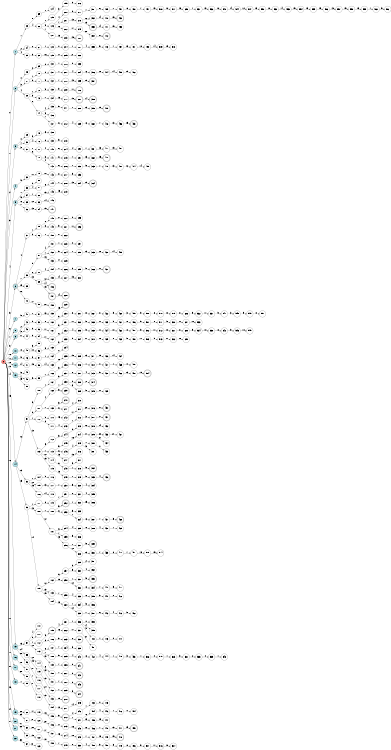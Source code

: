 digraph APTA {
__start0 [label="" shape="none"];

rankdir=LR;
size="8,5";

s0 [style="filled", color="black", fillcolor="#ff817b" shape="circle", label="0"];
s1 [style="filled", color="black", fillcolor="powderblue" shape="circle", label="1"];
s2 [style="filled", color="black", fillcolor="powderblue" shape="circle", label="2"];
s3 [style="filled", color="black", fillcolor="powderblue" shape="circle", label="3"];
s4 [style="filled", color="black", fillcolor="powderblue" shape="circle", label="4"];
s5 [style="filled", color="black", fillcolor="powderblue" shape="circle", label="5"];
s6 [style="rounded,filled", color="black", fillcolor="powderblue" shape="doublecircle", label="6"];
s7 [style="filled", color="black", fillcolor="powderblue" shape="circle", label="7"];
s8 [style="filled", color="black", fillcolor="powderblue" shape="circle", label="8"];
s9 [style="filled", color="black", fillcolor="powderblue" shape="circle", label="9"];
s10 [style="filled", color="black", fillcolor="powderblue" shape="circle", label="10"];
s11 [style="filled", color="black", fillcolor="powderblue" shape="circle", label="11"];
s12 [style="filled", color="black", fillcolor="powderblue" shape="circle", label="12"];
s13 [style="filled", color="black", fillcolor="powderblue" shape="circle", label="13"];
s14 [style="filled", color="black", fillcolor="powderblue" shape="circle", label="14"];
s15 [style="filled", color="black", fillcolor="powderblue" shape="circle", label="15"];
s16 [style="filled", color="black", fillcolor="powderblue" shape="circle", label="16"];
s17 [style="filled", color="black", fillcolor="powderblue" shape="circle", label="17"];
s18 [style="filled", color="black", fillcolor="powderblue" shape="circle", label="18"];
s19 [style="filled", color="black", fillcolor="powderblue" shape="circle", label="19"];
s20 [style="filled", color="black", fillcolor="powderblue" shape="circle", label="20"];
s21 [style="filled", color="black", fillcolor="powderblue" shape="circle", label="21"];
s22 [style="filled", color="black", fillcolor="powderblue" shape="circle", label="22"];
s23 [style="filled", color="black", fillcolor="white" shape="circle", label="23"];
s24 [style="filled", color="black", fillcolor="white" shape="circle", label="24"];
s25 [style="filled", color="black", fillcolor="white" shape="circle", label="25"];
s26 [style="filled", color="black", fillcolor="white" shape="circle", label="26"];
s27 [style="filled", color="black", fillcolor="white" shape="circle", label="27"];
s28 [style="filled", color="black", fillcolor="white" shape="circle", label="28"];
s29 [style="filled", color="black", fillcolor="white" shape="circle", label="29"];
s30 [style="filled", color="black", fillcolor="white" shape="circle", label="30"];
s31 [style="filled", color="black", fillcolor="white" shape="circle", label="31"];
s32 [style="filled", color="black", fillcolor="white" shape="circle", label="32"];
s33 [style="filled", color="black", fillcolor="white" shape="circle", label="33"];
s34 [style="filled", color="black", fillcolor="white" shape="circle", label="34"];
s35 [style="filled", color="black", fillcolor="white" shape="circle", label="35"];
s36 [style="filled", color="black", fillcolor="white" shape="circle", label="36"];
s37 [style="filled", color="black", fillcolor="white" shape="circle", label="37"];
s38 [style="filled", color="black", fillcolor="white" shape="circle", label="38"];
s39 [style="filled", color="black", fillcolor="white" shape="circle", label="39"];
s40 [style="filled", color="black", fillcolor="white" shape="circle", label="40"];
s41 [style="filled", color="black", fillcolor="white" shape="circle", label="41"];
s42 [style="filled", color="black", fillcolor="white" shape="circle", label="42"];
s43 [style="filled", color="black", fillcolor="white" shape="circle", label="43"];
s44 [style="filled", color="black", fillcolor="white" shape="circle", label="44"];
s45 [style="filled", color="black", fillcolor="white" shape="circle", label="45"];
s46 [style="filled", color="black", fillcolor="white" shape="circle", label="46"];
s47 [style="filled", color="black", fillcolor="white" shape="circle", label="47"];
s48 [style="filled", color="black", fillcolor="white" shape="circle", label="48"];
s49 [style="filled", color="black", fillcolor="white" shape="circle", label="49"];
s50 [style="filled", color="black", fillcolor="white" shape="circle", label="50"];
s51 [style="filled", color="black", fillcolor="white" shape="circle", label="51"];
s52 [style="filled", color="black", fillcolor="white" shape="circle", label="52"];
s53 [style="filled", color="black", fillcolor="white" shape="circle", label="53"];
s54 [style="filled", color="black", fillcolor="white" shape="circle", label="54"];
s55 [style="filled", color="black", fillcolor="white" shape="circle", label="55"];
s56 [style="filled", color="black", fillcolor="white" shape="circle", label="56"];
s57 [style="filled", color="black", fillcolor="white" shape="circle", label="57"];
s58 [style="filled", color="black", fillcolor="white" shape="circle", label="58"];
s59 [style="filled", color="black", fillcolor="white" shape="circle", label="59"];
s60 [style="filled", color="black", fillcolor="white" shape="circle", label="60"];
s61 [style="filled", color="black", fillcolor="white" shape="circle", label="61"];
s62 [style="filled", color="black", fillcolor="white" shape="circle", label="62"];
s63 [style="filled", color="black", fillcolor="white" shape="circle", label="63"];
s64 [style="filled", color="black", fillcolor="white" shape="circle", label="64"];
s65 [style="filled", color="black", fillcolor="white" shape="circle", label="65"];
s66 [style="filled", color="black", fillcolor="white" shape="circle", label="66"];
s67 [style="filled", color="black", fillcolor="white" shape="circle", label="67"];
s68 [style="filled", color="black", fillcolor="white" shape="circle", label="68"];
s69 [style="filled", color="black", fillcolor="white" shape="circle", label="69"];
s70 [style="filled", color="black", fillcolor="white" shape="circle", label="70"];
s71 [style="filled", color="black", fillcolor="white" shape="circle", label="71"];
s72 [style="filled", color="black", fillcolor="white" shape="circle", label="72"];
s73 [style="filled", color="black", fillcolor="white" shape="circle", label="73"];
s74 [style="filled", color="black", fillcolor="white" shape="circle", label="74"];
s75 [style="filled", color="black", fillcolor="white" shape="circle", label="75"];
s76 [style="filled", color="black", fillcolor="white" shape="circle", label="76"];
s77 [style="filled", color="black", fillcolor="white" shape="circle", label="77"];
s78 [style="filled", color="black", fillcolor="white" shape="circle", label="78"];
s79 [style="filled", color="black", fillcolor="white" shape="circle", label="79"];
s80 [style="filled", color="black", fillcolor="white" shape="circle", label="80"];
s81 [style="filled", color="black", fillcolor="white" shape="circle", label="81"];
s82 [style="filled", color="black", fillcolor="white" shape="circle", label="82"];
s83 [style="filled", color="black", fillcolor="white" shape="circle", label="83"];
s84 [style="filled", color="black", fillcolor="white" shape="circle", label="84"];
s85 [style="filled", color="black", fillcolor="white" shape="circle", label="85"];
s86 [style="filled", color="black", fillcolor="white" shape="circle", label="86"];
s87 [style="filled", color="black", fillcolor="white" shape="circle", label="87"];
s88 [style="filled", color="black", fillcolor="white" shape="circle", label="88"];
s89 [style="filled", color="black", fillcolor="white" shape="circle", label="89"];
s90 [style="filled", color="black", fillcolor="white" shape="circle", label="90"];
s91 [style="filled", color="black", fillcolor="white" shape="circle", label="91"];
s92 [style="filled", color="black", fillcolor="white" shape="circle", label="92"];
s93 [style="filled", color="black", fillcolor="white" shape="circle", label="93"];
s94 [style="filled", color="black", fillcolor="white" shape="circle", label="94"];
s95 [style="filled", color="black", fillcolor="white" shape="circle", label="95"];
s96 [style="filled", color="black", fillcolor="white" shape="circle", label="96"];
s97 [style="filled", color="black", fillcolor="white" shape="circle", label="97"];
s98 [style="filled", color="black", fillcolor="white" shape="circle", label="98"];
s99 [style="filled", color="black", fillcolor="white" shape="circle", label="99"];
s100 [style="filled", color="black", fillcolor="white" shape="circle", label="100"];
s101 [style="filled", color="black", fillcolor="white" shape="circle", label="101"];
s102 [style="filled", color="black", fillcolor="white" shape="circle", label="102"];
s103 [style="filled", color="black", fillcolor="white" shape="circle", label="103"];
s104 [style="filled", color="black", fillcolor="white" shape="circle", label="104"];
s105 [style="filled", color="black", fillcolor="white" shape="circle", label="105"];
s106 [style="filled", color="black", fillcolor="white" shape="circle", label="106"];
s107 [style="filled", color="black", fillcolor="white" shape="circle", label="107"];
s108 [style="filled", color="black", fillcolor="white" shape="circle", label="108"];
s109 [style="filled", color="black", fillcolor="white" shape="circle", label="109"];
s110 [style="filled", color="black", fillcolor="white" shape="circle", label="110"];
s111 [style="filled", color="black", fillcolor="white" shape="circle", label="111"];
s112 [style="filled", color="black", fillcolor="white" shape="circle", label="112"];
s113 [style="filled", color="black", fillcolor="white" shape="circle", label="113"];
s114 [style="filled", color="black", fillcolor="white" shape="circle", label="114"];
s115 [style="filled", color="black", fillcolor="white" shape="circle", label="115"];
s116 [style="filled", color="black", fillcolor="white" shape="circle", label="116"];
s117 [style="filled", color="black", fillcolor="white" shape="circle", label="117"];
s118 [style="filled", color="black", fillcolor="white" shape="circle", label="118"];
s119 [style="filled", color="black", fillcolor="white" shape="circle", label="119"];
s120 [style="filled", color="black", fillcolor="white" shape="circle", label="120"];
s121 [style="filled", color="black", fillcolor="white" shape="circle", label="121"];
s122 [style="filled", color="black", fillcolor="white" shape="circle", label="122"];
s123 [style="filled", color="black", fillcolor="white" shape="circle", label="123"];
s124 [style="filled", color="black", fillcolor="white" shape="circle", label="124"];
s125 [style="filled", color="black", fillcolor="white" shape="circle", label="125"];
s126 [style="filled", color="black", fillcolor="white" shape="circle", label="126"];
s127 [style="filled", color="black", fillcolor="white" shape="circle", label="127"];
s128 [style="filled", color="black", fillcolor="white" shape="circle", label="128"];
s129 [style="filled", color="black", fillcolor="white" shape="circle", label="129"];
s130 [style="filled", color="black", fillcolor="white" shape="circle", label="130"];
s131 [style="filled", color="black", fillcolor="white" shape="circle", label="131"];
s132 [style="filled", color="black", fillcolor="white" shape="circle", label="132"];
s133 [style="filled", color="black", fillcolor="white" shape="circle", label="133"];
s134 [style="filled", color="black", fillcolor="white" shape="circle", label="134"];
s135 [style="filled", color="black", fillcolor="white" shape="circle", label="135"];
s136 [style="filled", color="black", fillcolor="white" shape="circle", label="136"];
s137 [style="filled", color="black", fillcolor="white" shape="circle", label="137"];
s138 [style="filled", color="black", fillcolor="white" shape="circle", label="138"];
s139 [style="filled", color="black", fillcolor="white" shape="circle", label="139"];
s140 [style="filled", color="black", fillcolor="white" shape="circle", label="140"];
s141 [style="filled", color="black", fillcolor="white" shape="circle", label="141"];
s142 [style="filled", color="black", fillcolor="white" shape="circle", label="142"];
s143 [style="filled", color="black", fillcolor="white" shape="circle", label="143"];
s144 [style="filled", color="black", fillcolor="white" shape="circle", label="144"];
s145 [style="filled", color="black", fillcolor="white" shape="circle", label="145"];
s146 [style="filled", color="black", fillcolor="white" shape="circle", label="146"];
s147 [style="rounded,filled", color="black", fillcolor="white" shape="doublecircle", label="147"];
s148 [style="filled", color="black", fillcolor="white" shape="circle", label="148"];
s149 [style="filled", color="black", fillcolor="white" shape="circle", label="149"];
s150 [style="filled", color="black", fillcolor="white" shape="circle", label="150"];
s151 [style="filled", color="black", fillcolor="white" shape="circle", label="151"];
s152 [style="filled", color="black", fillcolor="white" shape="circle", label="152"];
s153 [style="filled", color="black", fillcolor="white" shape="circle", label="153"];
s154 [style="filled", color="black", fillcolor="white" shape="circle", label="154"];
s155 [style="filled", color="black", fillcolor="white" shape="circle", label="155"];
s156 [style="rounded,filled", color="black", fillcolor="white" shape="doublecircle", label="156"];
s157 [style="rounded,filled", color="black", fillcolor="white" shape="doublecircle", label="157"];
s158 [style="filled", color="black", fillcolor="white" shape="circle", label="158"];
s159 [style="filled", color="black", fillcolor="white" shape="circle", label="159"];
s160 [style="filled", color="black", fillcolor="white" shape="circle", label="160"];
s161 [style="filled", color="black", fillcolor="white" shape="circle", label="161"];
s162 [style="filled", color="black", fillcolor="white" shape="circle", label="162"];
s163 [style="filled", color="black", fillcolor="white" shape="circle", label="163"];
s164 [style="filled", color="black", fillcolor="white" shape="circle", label="164"];
s165 [style="filled", color="black", fillcolor="white" shape="circle", label="165"];
s166 [style="filled", color="black", fillcolor="white" shape="circle", label="166"];
s167 [style="filled", color="black", fillcolor="white" shape="circle", label="167"];
s168 [style="filled", color="black", fillcolor="white" shape="circle", label="168"];
s169 [style="filled", color="black", fillcolor="white" shape="circle", label="169"];
s170 [style="filled", color="black", fillcolor="white" shape="circle", label="170"];
s171 [style="filled", color="black", fillcolor="white" shape="circle", label="171"];
s172 [style="filled", color="black", fillcolor="white" shape="circle", label="172"];
s173 [style="filled", color="black", fillcolor="white" shape="circle", label="173"];
s174 [style="filled", color="black", fillcolor="white" shape="circle", label="174"];
s175 [style="filled", color="black", fillcolor="white" shape="circle", label="175"];
s176 [style="filled", color="black", fillcolor="white" shape="circle", label="176"];
s177 [style="filled", color="black", fillcolor="white" shape="circle", label="177"];
s178 [style="filled", color="black", fillcolor="white" shape="circle", label="178"];
s179 [style="filled", color="black", fillcolor="white" shape="circle", label="179"];
s180 [style="filled", color="black", fillcolor="white" shape="circle", label="180"];
s181 [style="filled", color="black", fillcolor="white" shape="circle", label="181"];
s182 [style="filled", color="black", fillcolor="white" shape="circle", label="182"];
s183 [style="filled", color="black", fillcolor="white" shape="circle", label="183"];
s184 [style="filled", color="black", fillcolor="white" shape="circle", label="184"];
s185 [style="rounded,filled", color="black", fillcolor="white" shape="doublecircle", label="185"];
s186 [style="filled", color="black", fillcolor="white" shape="circle", label="186"];
s187 [style="filled", color="black", fillcolor="white" shape="circle", label="187"];
s188 [style="filled", color="black", fillcolor="white" shape="circle", label="188"];
s189 [style="filled", color="black", fillcolor="white" shape="circle", label="189"];
s190 [style="filled", color="black", fillcolor="white" shape="circle", label="190"];
s191 [style="filled", color="black", fillcolor="white" shape="circle", label="191"];
s192 [style="filled", color="black", fillcolor="white" shape="circle", label="192"];
s193 [style="filled", color="black", fillcolor="white" shape="circle", label="193"];
s194 [style="filled", color="black", fillcolor="white" shape="circle", label="194"];
s195 [style="filled", color="black", fillcolor="white" shape="circle", label="195"];
s196 [style="filled", color="black", fillcolor="white" shape="circle", label="196"];
s197 [style="filled", color="black", fillcolor="white" shape="circle", label="197"];
s198 [style="filled", color="black", fillcolor="white" shape="circle", label="198"];
s199 [style="filled", color="black", fillcolor="white" shape="circle", label="199"];
s200 [style="filled", color="black", fillcolor="white" shape="circle", label="200"];
s201 [style="filled", color="black", fillcolor="white" shape="circle", label="201"];
s202 [style="filled", color="black", fillcolor="white" shape="circle", label="202"];
s203 [style="filled", color="black", fillcolor="white" shape="circle", label="203"];
s204 [style="filled", color="black", fillcolor="white" shape="circle", label="204"];
s205 [style="filled", color="black", fillcolor="white" shape="circle", label="205"];
s206 [style="filled", color="black", fillcolor="white" shape="circle", label="206"];
s207 [style="filled", color="black", fillcolor="white" shape="circle", label="207"];
s208 [style="filled", color="black", fillcolor="white" shape="circle", label="208"];
s209 [style="filled", color="black", fillcolor="white" shape="circle", label="209"];
s210 [style="filled", color="black", fillcolor="white" shape="circle", label="210"];
s211 [style="filled", color="black", fillcolor="white" shape="circle", label="211"];
s212 [style="filled", color="black", fillcolor="white" shape="circle", label="212"];
s213 [style="filled", color="black", fillcolor="white" shape="circle", label="213"];
s214 [style="filled", color="black", fillcolor="white" shape="circle", label="214"];
s215 [style="filled", color="black", fillcolor="white" shape="circle", label="215"];
s216 [style="filled", color="black", fillcolor="white" shape="circle", label="216"];
s217 [style="filled", color="black", fillcolor="white" shape="circle", label="217"];
s218 [style="filled", color="black", fillcolor="white" shape="circle", label="218"];
s219 [style="filled", color="black", fillcolor="white" shape="circle", label="219"];
s220 [style="filled", color="black", fillcolor="white" shape="circle", label="220"];
s221 [style="filled", color="black", fillcolor="white" shape="circle", label="221"];
s222 [style="filled", color="black", fillcolor="white" shape="circle", label="222"];
s223 [style="filled", color="black", fillcolor="white" shape="circle", label="223"];
s224 [style="filled", color="black", fillcolor="white" shape="circle", label="224"];
s225 [style="filled", color="black", fillcolor="white" shape="circle", label="225"];
s226 [style="filled", color="black", fillcolor="white" shape="circle", label="226"];
s227 [style="filled", color="black", fillcolor="white" shape="circle", label="227"];
s228 [style="rounded,filled", color="black", fillcolor="white" shape="doublecircle", label="228"];
s229 [style="rounded,filled", color="black", fillcolor="white" shape="doublecircle", label="229"];
s230 [style="filled", color="black", fillcolor="white" shape="circle", label="230"];
s231 [style="filled", color="black", fillcolor="white" shape="circle", label="231"];
s232 [style="filled", color="black", fillcolor="white" shape="circle", label="232"];
s233 [style="filled", color="black", fillcolor="white" shape="circle", label="233"];
s234 [style="filled", color="black", fillcolor="white" shape="circle", label="234"];
s235 [style="filled", color="black", fillcolor="white" shape="circle", label="235"];
s236 [style="filled", color="black", fillcolor="white" shape="circle", label="236"];
s237 [style="filled", color="black", fillcolor="white" shape="circle", label="237"];
s238 [style="filled", color="black", fillcolor="white" shape="circle", label="238"];
s239 [style="rounded,filled", color="black", fillcolor="white" shape="doublecircle", label="239"];
s240 [style="rounded,filled", color="black", fillcolor="white" shape="doublecircle", label="240"];
s241 [style="filled", color="black", fillcolor="white" shape="circle", label="241"];
s242 [style="filled", color="black", fillcolor="white" shape="circle", label="242"];
s243 [style="filled", color="black", fillcolor="white" shape="circle", label="243"];
s244 [style="filled", color="black", fillcolor="white" shape="circle", label="244"];
s245 [style="filled", color="black", fillcolor="white" shape="circle", label="245"];
s246 [style="filled", color="black", fillcolor="white" shape="circle", label="246"];
s247 [style="filled", color="black", fillcolor="white" shape="circle", label="247"];
s248 [style="filled", color="black", fillcolor="white" shape="circle", label="248"];
s249 [style="filled", color="black", fillcolor="white" shape="circle", label="249"];
s250 [style="filled", color="black", fillcolor="white" shape="circle", label="250"];
s251 [style="filled", color="black", fillcolor="white" shape="circle", label="251"];
s252 [style="rounded,filled", color="black", fillcolor="white" shape="doublecircle", label="252"];
s253 [style="filled", color="black", fillcolor="white" shape="circle", label="253"];
s254 [style="filled", color="black", fillcolor="white" shape="circle", label="254"];
s255 [style="filled", color="black", fillcolor="white" shape="circle", label="255"];
s256 [style="filled", color="black", fillcolor="white" shape="circle", label="256"];
s257 [style="filled", color="black", fillcolor="white" shape="circle", label="257"];
s258 [style="filled", color="black", fillcolor="white" shape="circle", label="258"];
s259 [style="filled", color="black", fillcolor="white" shape="circle", label="259"];
s260 [style="filled", color="black", fillcolor="white" shape="circle", label="260"];
s261 [style="filled", color="black", fillcolor="white" shape="circle", label="261"];
s262 [style="filled", color="black", fillcolor="white" shape="circle", label="262"];
s263 [style="filled", color="black", fillcolor="white" shape="circle", label="263"];
s264 [style="filled", color="black", fillcolor="white" shape="circle", label="264"];
s265 [style="filled", color="black", fillcolor="white" shape="circle", label="265"];
s266 [style="filled", color="black", fillcolor="white" shape="circle", label="266"];
s267 [style="filled", color="black", fillcolor="white" shape="circle", label="267"];
s268 [style="filled", color="black", fillcolor="white" shape="circle", label="268"];
s269 [style="filled", color="black", fillcolor="white" shape="circle", label="269"];
s270 [style="rounded,filled", color="black", fillcolor="white" shape="doublecircle", label="270"];
s271 [style="filled", color="black", fillcolor="white" shape="circle", label="271"];
s272 [style="rounded,filled", color="black", fillcolor="white" shape="doublecircle", label="272"];
s273 [style="filled", color="black", fillcolor="white" shape="circle", label="273"];
s274 [style="filled", color="black", fillcolor="white" shape="circle", label="274"];
s275 [style="filled", color="black", fillcolor="white" shape="circle", label="275"];
s276 [style="filled", color="black", fillcolor="white" shape="circle", label="276"];
s277 [style="filled", color="black", fillcolor="white" shape="circle", label="277"];
s278 [style="filled", color="black", fillcolor="white" shape="circle", label="278"];
s279 [style="filled", color="black", fillcolor="white" shape="circle", label="279"];
s280 [style="rounded,filled", color="black", fillcolor="white" shape="doublecircle", label="280"];
s281 [style="filled", color="black", fillcolor="white" shape="circle", label="281"];
s282 [style="filled", color="black", fillcolor="white" shape="circle", label="282"];
s283 [style="filled", color="black", fillcolor="white" shape="circle", label="283"];
s284 [style="filled", color="black", fillcolor="white" shape="circle", label="284"];
s285 [style="filled", color="black", fillcolor="white" shape="circle", label="285"];
s286 [style="rounded,filled", color="black", fillcolor="white" shape="doublecircle", label="286"];
s287 [style="rounded,filled", color="black", fillcolor="white" shape="doublecircle", label="287"];
s288 [style="filled", color="black", fillcolor="white" shape="circle", label="288"];
s289 [style="filled", color="black", fillcolor="white" shape="circle", label="289"];
s290 [style="filled", color="black", fillcolor="white" shape="circle", label="290"];
s291 [style="filled", color="black", fillcolor="white" shape="circle", label="291"];
s292 [style="filled", color="black", fillcolor="white" shape="circle", label="292"];
s293 [style="filled", color="black", fillcolor="white" shape="circle", label="293"];
s294 [style="filled", color="black", fillcolor="white" shape="circle", label="294"];
s295 [style="filled", color="black", fillcolor="white" shape="circle", label="295"];
s296 [style="rounded,filled", color="black", fillcolor="white" shape="doublecircle", label="296"];
s297 [style="filled", color="black", fillcolor="white" shape="circle", label="297"];
s298 [style="filled", color="black", fillcolor="white" shape="circle", label="298"];
s299 [style="filled", color="black", fillcolor="white" shape="circle", label="299"];
s300 [style="filled", color="black", fillcolor="white" shape="circle", label="300"];
s301 [style="filled", color="black", fillcolor="white" shape="circle", label="301"];
s302 [style="filled", color="black", fillcolor="white" shape="circle", label="302"];
s303 [style="filled", color="black", fillcolor="white" shape="circle", label="303"];
s304 [style="filled", color="black", fillcolor="white" shape="circle", label="304"];
s305 [style="filled", color="black", fillcolor="white" shape="circle", label="305"];
s306 [style="filled", color="black", fillcolor="white" shape="circle", label="306"];
s307 [style="filled", color="black", fillcolor="white" shape="circle", label="307"];
s308 [style="rounded,filled", color="black", fillcolor="white" shape="doublecircle", label="308"];
s309 [style="filled", color="black", fillcolor="white" shape="circle", label="309"];
s310 [style="filled", color="black", fillcolor="white" shape="circle", label="310"];
s311 [style="filled", color="black", fillcolor="white" shape="circle", label="311"];
s312 [style="filled", color="black", fillcolor="white" shape="circle", label="312"];
s313 [style="filled", color="black", fillcolor="white" shape="circle", label="313"];
s314 [style="filled", color="black", fillcolor="white" shape="circle", label="314"];
s315 [style="filled", color="black", fillcolor="white" shape="circle", label="315"];
s316 [style="filled", color="black", fillcolor="white" shape="circle", label="316"];
s317 [style="filled", color="black", fillcolor="white" shape="circle", label="317"];
s318 [style="filled", color="black", fillcolor="white" shape="circle", label="318"];
s319 [style="filled", color="black", fillcolor="white" shape="circle", label="319"];
s320 [style="filled", color="black", fillcolor="white" shape="circle", label="320"];
s321 [style="filled", color="black", fillcolor="white" shape="circle", label="321"];
s322 [style="filled", color="black", fillcolor="white" shape="circle", label="322"];
s323 [style="filled", color="black", fillcolor="white" shape="circle", label="323"];
s324 [style="filled", color="black", fillcolor="white" shape="circle", label="324"];
s325 [style="filled", color="black", fillcolor="white" shape="circle", label="325"];
s326 [style="filled", color="black", fillcolor="white" shape="circle", label="326"];
s327 [style="filled", color="black", fillcolor="white" shape="circle", label="327"];
s328 [style="filled", color="black", fillcolor="white" shape="circle", label="328"];
s329 [style="filled", color="black", fillcolor="white" shape="circle", label="329"];
s330 [style="filled", color="black", fillcolor="white" shape="circle", label="330"];
s331 [style="filled", color="black", fillcolor="white" shape="circle", label="331"];
s332 [style="filled", color="black", fillcolor="white" shape="circle", label="332"];
s333 [style="filled", color="black", fillcolor="white" shape="circle", label="333"];
s334 [style="filled", color="black", fillcolor="white" shape="circle", label="334"];
s335 [style="filled", color="black", fillcolor="white" shape="circle", label="335"];
s336 [style="filled", color="black", fillcolor="white" shape="circle", label="336"];
s337 [style="filled", color="black", fillcolor="white" shape="circle", label="337"];
s338 [style="rounded,filled", color="black", fillcolor="white" shape="doublecircle", label="338"];
s339 [style="filled", color="black", fillcolor="white" shape="circle", label="339"];
s340 [style="filled", color="black", fillcolor="white" shape="circle", label="340"];
s341 [style="rounded,filled", color="black", fillcolor="white" shape="doublecircle", label="341"];
s342 [style="rounded,filled", color="black", fillcolor="white" shape="doublecircle", label="342"];
s343 [style="rounded,filled", color="black", fillcolor="white" shape="doublecircle", label="343"];
s344 [style="rounded,filled", color="black", fillcolor="white" shape="doublecircle", label="344"];
s345 [style="filled", color="black", fillcolor="white" shape="circle", label="345"];
s346 [style="filled", color="black", fillcolor="white" shape="circle", label="346"];
s347 [style="filled", color="black", fillcolor="white" shape="circle", label="347"];
s348 [style="filled", color="black", fillcolor="white" shape="circle", label="348"];
s349 [style="filled", color="black", fillcolor="white" shape="circle", label="349"];
s350 [style="filled", color="black", fillcolor="white" shape="circle", label="350"];
s351 [style="filled", color="black", fillcolor="white" shape="circle", label="351"];
s352 [style="filled", color="black", fillcolor="white" shape="circle", label="352"];
s353 [style="rounded,filled", color="black", fillcolor="white" shape="doublecircle", label="353"];
s354 [style="filled", color="black", fillcolor="white" shape="circle", label="354"];
s355 [style="filled", color="black", fillcolor="white" shape="circle", label="355"];
s356 [style="filled", color="black", fillcolor="white" shape="circle", label="356"];
s357 [style="rounded,filled", color="black", fillcolor="white" shape="doublecircle", label="357"];
s358 [style="rounded,filled", color="black", fillcolor="white" shape="doublecircle", label="358"];
s359 [style="filled", color="black", fillcolor="white" shape="circle", label="359"];
s360 [style="filled", color="black", fillcolor="white" shape="circle", label="360"];
s361 [style="filled", color="black", fillcolor="white" shape="circle", label="361"];
s362 [style="filled", color="black", fillcolor="white" shape="circle", label="362"];
s363 [style="filled", color="black", fillcolor="white" shape="circle", label="363"];
s364 [style="rounded,filled", color="black", fillcolor="white" shape="doublecircle", label="364"];
s365 [style="filled", color="black", fillcolor="white" shape="circle", label="365"];
s366 [style="filled", color="black", fillcolor="white" shape="circle", label="366"];
s367 [style="filled", color="black", fillcolor="white" shape="circle", label="367"];
s368 [style="filled", color="black", fillcolor="white" shape="circle", label="368"];
s369 [style="filled", color="black", fillcolor="white" shape="circle", label="369"];
s370 [style="filled", color="black", fillcolor="white" shape="circle", label="370"];
s371 [style="filled", color="black", fillcolor="white" shape="circle", label="371"];
s372 [style="filled", color="black", fillcolor="white" shape="circle", label="372"];
s373 [style="filled", color="black", fillcolor="white" shape="circle", label="373"];
s374 [style="rounded,filled", color="black", fillcolor="white" shape="doublecircle", label="374"];
s375 [style="filled", color="black", fillcolor="white" shape="circle", label="375"];
s376 [style="filled", color="black", fillcolor="white" shape="circle", label="376"];
s377 [style="filled", color="black", fillcolor="white" shape="circle", label="377"];
s378 [style="filled", color="black", fillcolor="white" shape="circle", label="378"];
s379 [style="filled", color="black", fillcolor="white" shape="circle", label="379"];
s380 [style="filled", color="black", fillcolor="white" shape="circle", label="380"];
s381 [style="filled", color="black", fillcolor="white" shape="circle", label="381"];
s382 [style="rounded,filled", color="black", fillcolor="white" shape="doublecircle", label="382"];
s383 [style="filled", color="black", fillcolor="white" shape="circle", label="383"];
s384 [style="filled", color="black", fillcolor="white" shape="circle", label="384"];
s385 [style="filled", color="black", fillcolor="white" shape="circle", label="385"];
s386 [style="filled", color="black", fillcolor="white" shape="circle", label="386"];
s387 [style="filled", color="black", fillcolor="white" shape="circle", label="387"];
s388 [style="filled", color="black", fillcolor="white" shape="circle", label="388"];
s389 [style="rounded,filled", color="black", fillcolor="white" shape="doublecircle", label="389"];
s390 [style="filled", color="black", fillcolor="white" shape="circle", label="390"];
s391 [style="filled", color="black", fillcolor="white" shape="circle", label="391"];
s392 [style="filled", color="black", fillcolor="white" shape="circle", label="392"];
s393 [style="rounded,filled", color="black", fillcolor="white" shape="doublecircle", label="393"];
s394 [style="filled", color="black", fillcolor="white" shape="circle", label="394"];
s395 [style="filled", color="black", fillcolor="white" shape="circle", label="395"];
s396 [style="filled", color="black", fillcolor="white" shape="circle", label="396"];
s397 [style="filled", color="black", fillcolor="white" shape="circle", label="397"];
s398 [style="filled", color="black", fillcolor="white" shape="circle", label="398"];
s399 [style="filled", color="black", fillcolor="white" shape="circle", label="399"];
s400 [style="filled", color="black", fillcolor="white" shape="circle", label="400"];
s401 [style="filled", color="black", fillcolor="white" shape="circle", label="401"];
s402 [style="filled", color="black", fillcolor="white" shape="circle", label="402"];
s403 [style="filled", color="black", fillcolor="white" shape="circle", label="403"];
s404 [style="filled", color="black", fillcolor="white" shape="circle", label="404"];
s405 [style="filled", color="black", fillcolor="white" shape="circle", label="405"];
s406 [style="filled", color="black", fillcolor="white" shape="circle", label="406"];
s407 [style="filled", color="black", fillcolor="white" shape="circle", label="407"];
s408 [style="filled", color="black", fillcolor="white" shape="circle", label="408"];
s409 [style="filled", color="black", fillcolor="white" shape="circle", label="409"];
s410 [style="filled", color="black", fillcolor="white" shape="circle", label="410"];
s411 [style="filled", color="black", fillcolor="white" shape="circle", label="411"];
s412 [style="rounded,filled", color="black", fillcolor="white" shape="doublecircle", label="412"];
s413 [style="filled", color="black", fillcolor="white" shape="circle", label="413"];
s414 [style="filled", color="black", fillcolor="white" shape="circle", label="414"];
s415 [style="rounded,filled", color="black", fillcolor="white" shape="doublecircle", label="415"];
s416 [style="filled", color="black", fillcolor="white" shape="circle", label="416"];
s417 [style="filled", color="black", fillcolor="white" shape="circle", label="417"];
s418 [style="rounded,filled", color="black", fillcolor="white" shape="doublecircle", label="418"];
s419 [style="filled", color="black", fillcolor="white" shape="circle", label="419"];
s420 [style="filled", color="black", fillcolor="white" shape="circle", label="420"];
s421 [style="rounded,filled", color="black", fillcolor="white" shape="doublecircle", label="421"];
s422 [style="filled", color="black", fillcolor="white" shape="circle", label="422"];
s423 [style="filled", color="black", fillcolor="white" shape="circle", label="423"];
s424 [style="filled", color="black", fillcolor="white" shape="circle", label="424"];
s425 [style="filled", color="black", fillcolor="white" shape="circle", label="425"];
s426 [style="filled", color="black", fillcolor="white" shape="circle", label="426"];
s427 [style="filled", color="black", fillcolor="white" shape="circle", label="427"];
s428 [style="filled", color="black", fillcolor="white" shape="circle", label="428"];
s429 [style="filled", color="black", fillcolor="white" shape="circle", label="429"];
s430 [style="rounded,filled", color="black", fillcolor="white" shape="doublecircle", label="430"];
s431 [style="rounded,filled", color="black", fillcolor="white" shape="doublecircle", label="431"];
s432 [style="filled", color="black", fillcolor="white" shape="circle", label="432"];
s433 [style="filled", color="black", fillcolor="white" shape="circle", label="433"];
s434 [style="filled", color="black", fillcolor="white" shape="circle", label="434"];
s435 [style="filled", color="black", fillcolor="white" shape="circle", label="435"];
s436 [style="rounded,filled", color="black", fillcolor="white" shape="doublecircle", label="436"];
s437 [style="filled", color="black", fillcolor="white" shape="circle", label="437"];
s438 [style="filled", color="black", fillcolor="white" shape="circle", label="438"];
s439 [style="filled", color="black", fillcolor="white" shape="circle", label="439"];
s440 [style="filled", color="black", fillcolor="white" shape="circle", label="440"];
s441 [style="filled", color="black", fillcolor="white" shape="circle", label="441"];
s442 [style="filled", color="black", fillcolor="white" shape="circle", label="442"];
s443 [style="filled", color="black", fillcolor="white" shape="circle", label="443"];
s444 [style="filled", color="black", fillcolor="white" shape="circle", label="444"];
s445 [style="filled", color="black", fillcolor="white" shape="circle", label="445"];
s446 [style="filled", color="black", fillcolor="white" shape="circle", label="446"];
s447 [style="filled", color="black", fillcolor="white" shape="circle", label="447"];
s448 [style="filled", color="black", fillcolor="white" shape="circle", label="448"];
s449 [style="filled", color="black", fillcolor="white" shape="circle", label="449"];
s450 [style="filled", color="black", fillcolor="white" shape="circle", label="450"];
s451 [style="filled", color="black", fillcolor="white" shape="circle", label="451"];
s452 [style="rounded,filled", color="black", fillcolor="white" shape="doublecircle", label="452"];
s453 [style="filled", color="black", fillcolor="white" shape="circle", label="453"];
s454 [style="filled", color="black", fillcolor="white" shape="circle", label="454"];
s455 [style="filled", color="black", fillcolor="white" shape="circle", label="455"];
s456 [style="filled", color="black", fillcolor="white" shape="circle", label="456"];
s457 [style="filled", color="black", fillcolor="white" shape="circle", label="457"];
s458 [style="filled", color="black", fillcolor="white" shape="circle", label="458"];
s459 [style="filled", color="black", fillcolor="white" shape="circle", label="459"];
s460 [style="filled", color="black", fillcolor="white" shape="circle", label="460"];
s461 [style="filled", color="black", fillcolor="white" shape="circle", label="461"];
s462 [style="filled", color="black", fillcolor="white" shape="circle", label="462"];
s463 [style="filled", color="black", fillcolor="white" shape="circle", label="463"];
s464 [style="filled", color="black", fillcolor="white" shape="circle", label="464"];
s465 [style="filled", color="black", fillcolor="white" shape="circle", label="465"];
s466 [style="filled", color="black", fillcolor="white" shape="circle", label="466"];
s467 [style="filled", color="black", fillcolor="white" shape="circle", label="467"];
s468 [style="rounded,filled", color="black", fillcolor="white" shape="doublecircle", label="468"];
s469 [style="filled", color="black", fillcolor="white" shape="circle", label="469"];
s470 [style="filled", color="black", fillcolor="white" shape="circle", label="470"];
s471 [style="filled", color="black", fillcolor="white" shape="circle", label="471"];
s472 [style="filled", color="black", fillcolor="white" shape="circle", label="472"];
s473 [style="filled", color="black", fillcolor="white" shape="circle", label="473"];
s474 [style="filled", color="black", fillcolor="white" shape="circle", label="474"];
s475 [style="filled", color="black", fillcolor="white" shape="circle", label="475"];
s476 [style="filled", color="black", fillcolor="white" shape="circle", label="476"];
s477 [style="filled", color="black", fillcolor="white" shape="circle", label="477"];
s478 [style="rounded,filled", color="black", fillcolor="white" shape="doublecircle", label="478"];
s479 [style="filled", color="black", fillcolor="white" shape="circle", label="479"];
s480 [style="filled", color="black", fillcolor="white" shape="circle", label="480"];
s481 [style="filled", color="black", fillcolor="white" shape="circle", label="481"];
s482 [style="filled", color="black", fillcolor="white" shape="circle", label="482"];
s483 [style="rounded,filled", color="black", fillcolor="white" shape="doublecircle", label="483"];
s484 [style="filled", color="black", fillcolor="white" shape="circle", label="484"];
s485 [style="filled", color="black", fillcolor="white" shape="circle", label="485"];
s486 [style="filled", color="black", fillcolor="white" shape="circle", label="486"];
s487 [style="filled", color="black", fillcolor="white" shape="circle", label="487"];
s488 [style="filled", color="black", fillcolor="white" shape="circle", label="488"];
s489 [style="filled", color="black", fillcolor="white" shape="circle", label="489"];
s490 [style="filled", color="black", fillcolor="white" shape="circle", label="490"];
s491 [style="filled", color="black", fillcolor="white" shape="circle", label="491"];
s492 [style="filled", color="black", fillcolor="white" shape="circle", label="492"];
s493 [style="filled", color="black", fillcolor="white" shape="circle", label="493"];
s494 [style="filled", color="black", fillcolor="white" shape="circle", label="494"];
s495 [style="rounded,filled", color="black", fillcolor="white" shape="doublecircle", label="495"];
s496 [style="filled", color="black", fillcolor="white" shape="circle", label="496"];
s497 [style="filled", color="black", fillcolor="white" shape="circle", label="497"];
s498 [style="filled", color="black", fillcolor="white" shape="circle", label="498"];
s499 [style="filled", color="black", fillcolor="white" shape="circle", label="499"];
s500 [style="filled", color="black", fillcolor="white" shape="circle", label="500"];
s501 [style="filled", color="black", fillcolor="white" shape="circle", label="501"];
s502 [style="filled", color="black", fillcolor="white" shape="circle", label="502"];
s503 [style="filled", color="black", fillcolor="white" shape="circle", label="503"];
s504 [style="rounded,filled", color="black", fillcolor="white" shape="doublecircle", label="504"];
s505 [style="filled", color="black", fillcolor="white" shape="circle", label="505"];
s506 [style="filled", color="black", fillcolor="white" shape="circle", label="506"];
s507 [style="filled", color="black", fillcolor="white" shape="circle", label="507"];
s508 [style="filled", color="black", fillcolor="white" shape="circle", label="508"];
s509 [style="filled", color="black", fillcolor="white" shape="circle", label="509"];
s510 [style="filled", color="black", fillcolor="white" shape="circle", label="510"];
s511 [style="filled", color="black", fillcolor="white" shape="circle", label="511"];
s512 [style="filled", color="black", fillcolor="white" shape="circle", label="512"];
s513 [style="filled", color="black", fillcolor="white" shape="circle", label="513"];
s514 [style="filled", color="black", fillcolor="white" shape="circle", label="514"];
s515 [style="filled", color="black", fillcolor="white" shape="circle", label="515"];
s516 [style="filled", color="black", fillcolor="white" shape="circle", label="516"];
s517 [style="filled", color="black", fillcolor="white" shape="circle", label="517"];
s518 [style="filled", color="black", fillcolor="white" shape="circle", label="518"];
s519 [style="filled", color="black", fillcolor="white" shape="circle", label="519"];
s520 [style="filled", color="black", fillcolor="white" shape="circle", label="520"];
s521 [style="filled", color="black", fillcolor="white" shape="circle", label="521"];
s522 [style="filled", color="black", fillcolor="white" shape="circle", label="522"];
s523 [style="filled", color="black", fillcolor="white" shape="circle", label="523"];
s524 [style="filled", color="black", fillcolor="white" shape="circle", label="524"];
s525 [style="filled", color="black", fillcolor="white" shape="circle", label="525"];
s526 [style="filled", color="black", fillcolor="white" shape="circle", label="526"];
s527 [style="filled", color="black", fillcolor="white" shape="circle", label="527"];
s528 [style="filled", color="black", fillcolor="white" shape="circle", label="528"];
s529 [style="filled", color="black", fillcolor="white" shape="circle", label="529"];
s530 [style="filled", color="black", fillcolor="white" shape="circle", label="530"];
s531 [style="filled", color="black", fillcolor="white" shape="circle", label="531"];
s532 [style="filled", color="black", fillcolor="white" shape="circle", label="532"];
s533 [style="filled", color="black", fillcolor="white" shape="circle", label="533"];
s534 [style="filled", color="black", fillcolor="white" shape="circle", label="534"];
s535 [style="filled", color="black", fillcolor="white" shape="circle", label="535"];
s536 [style="filled", color="black", fillcolor="white" shape="circle", label="536"];
s537 [style="filled", color="black", fillcolor="white" shape="circle", label="537"];
s538 [style="filled", color="black", fillcolor="white" shape="circle", label="538"];
s539 [style="filled", color="black", fillcolor="white" shape="circle", label="539"];
s540 [style="filled", color="black", fillcolor="white" shape="circle", label="540"];
s541 [style="filled", color="black", fillcolor="white" shape="circle", label="541"];
s542 [style="filled", color="black", fillcolor="white" shape="circle", label="542"];
s543 [style="filled", color="black", fillcolor="white" shape="circle", label="543"];
s544 [style="filled", color="black", fillcolor="white" shape="circle", label="544"];
s545 [style="filled", color="black", fillcolor="white" shape="circle", label="545"];
s546 [style="filled", color="black", fillcolor="white" shape="circle", label="546"];
s547 [style="filled", color="black", fillcolor="white" shape="circle", label="547"];
s548 [style="filled", color="black", fillcolor="white" shape="circle", label="548"];
s549 [style="filled", color="black", fillcolor="white" shape="circle", label="549"];
s550 [style="filled", color="black", fillcolor="white" shape="circle", label="550"];
s551 [style="filled", color="black", fillcolor="white" shape="circle", label="551"];
s552 [style="filled", color="black", fillcolor="white" shape="circle", label="552"];
s553 [style="filled", color="black", fillcolor="white" shape="circle", label="553"];
s554 [style="filled", color="black", fillcolor="white" shape="circle", label="554"];
s555 [style="filled", color="black", fillcolor="white" shape="circle", label="555"];
s556 [style="filled", color="black", fillcolor="white" shape="circle", label="556"];
s557 [style="filled", color="black", fillcolor="white" shape="circle", label="557"];
s558 [style="filled", color="black", fillcolor="white" shape="circle", label="558"];
s559 [style="filled", color="black", fillcolor="white" shape="circle", label="559"];
s560 [style="filled", color="black", fillcolor="white" shape="circle", label="560"];
s561 [style="filled", color="black", fillcolor="white" shape="circle", label="561"];
s0 -> s1 [label="0"];
s0 -> s2 [label="1"];
s0 -> s3 [label="2"];
s0 -> s4 [label="3"];
s0 -> s5 [label="4"];
s0 -> s6 [label="5"];
s0 -> s7 [label="6"];
s0 -> s8 [label="7"];
s0 -> s9 [label="9"];
s0 -> s10 [label="10"];
s0 -> s11 [label="11"];
s0 -> s12 [label="12"];
s0 -> s13 [label="13"];
s0 -> s14 [label="14"];
s0 -> s15 [label="15"];
s0 -> s16 [label="16"];
s0 -> s17 [label="17"];
s0 -> s18 [label="20"];
s0 -> s19 [label="21"];
s0 -> s20 [label="23"];
s0 -> s21 [label="24"];
s0 -> s22 [label="27"];
s1 -> s23 [label="1"];
s1 -> s24 [label="2"];
s1 -> s25 [label="4"];
s2 -> s26 [label="0"];
s2 -> s27 [label="3"];
s2 -> s28 [label="4"];
s3 -> s29 [label="0"];
s3 -> s30 [label="1"];
s3 -> s31 [label="3"];
s4 -> s32 [label="9"];
s5 -> s33 [label="1"];
s5 -> s34 [label="5"];
s5 -> s35 [label="6"];
s5 -> s36 [label="7"];
s6 -> s37 [label="4"];
s6 -> s38 [label="7"];
s6 -> s39 [label="15"];
s6 -> s40 [label="16"];
s7 -> s41 [label="5"];
s9 -> s42 [label="2"];
s9 -> s43 [label="3"];
s9 -> s44 [label="11"];
s10 -> s45 [label="8"];
s11 -> s46 [label="9"];
s12 -> s47 [label="14"];
s13 -> s48 [label="5"];
s13 -> s49 [label="7"];
s13 -> s50 [label="15"];
s14 -> s51 [label="12"];
s14 -> s52 [label="13"];
s14 -> s53 [label="15"];
s15 -> s54 [label="13"];
s15 -> s55 [label="14"];
s15 -> s56 [label="26"];
s16 -> s57 [label="18"];
s17 -> s58 [label="20"];
s18 -> s59 [label="1"];
s19 -> s60 [label="20"];
s19 -> s61 [label="23"];
s20 -> s62 [label="21"];
s20 -> s63 [label="22"];
s22 -> s64 [label="30"];
s23 -> s65 [label="0"];
s23 -> s66 [label="4"];
s24 -> s67 [label="0"];
s25 -> s68 [label="5"];
s26 -> s69 [label="2"];
s27 -> s70 [label="1"];
s27 -> s71 [label="6"];
s28 -> s72 [label="1"];
s28 -> s73 [label="5"];
s28 -> s74 [label="6"];
s30 -> s75 [label="3"];
s30 -> s76 [label="4"];
s31 -> s77 [label="1"];
s31 -> s78 [label="6"];
s32 -> s79 [label="11"];
s33 -> s80 [label="0"];
s33 -> s81 [label="4"];
s34 -> s82 [label="7"];
s35 -> s83 [label="12"];
s36 -> s84 [label="13"];
s37 -> s85 [label="1"];
s37 -> s86 [label="3"];
s38 -> s87 [label="5"];
s38 -> s88 [label="6"];
s38 -> s89 [label="13"];
s40 -> s90 [label="17"];
s41 -> s91 [label="7"];
s42 -> s92 [label="9"];
s43 -> s93 [label="9"];
s44 -> s94 [label="9"];
s45 -> s95 [label="9"];
s45 -> s96 [label="10"];
s46 -> s97 [label="3"];
s47 -> s98 [label="15"];
s49 -> s99 [label="6"];
s51 -> s100 [label="3"];
s51 -> s101 [label="6"];
s51 -> s102 [label="7"];
s51 -> s103 [label="13"];
s52 -> s104 [label="7"];
s52 -> s105 [label="12"];
s52 -> s106 [label="15"];
s53 -> s107 [label="7"];
s53 -> s108 [label="13"];
s53 -> s109 [label="14"];
s54 -> s110 [label="4"];
s54 -> s111 [label="5"];
s54 -> s112 [label="7"];
s54 -> s113 [label="12"];
s55 -> s114 [label="12"];
s55 -> s115 [label="15"];
s56 -> s116 [label="27"];
s57 -> s117 [label="7"];
s58 -> s118 [label="21"];
s60 -> s119 [label="17"];
s61 -> s120 [label="21"];
s62 -> s121 [label="20"];
s63 -> s122 [label="19"];
s64 -> s123 [label="31"];
s65 -> s124 [label="1"];
s66 -> s125 [label="1"];
s66 -> s126 [label="5"];
s66 -> s127 [label="7"];
s67 -> s128 [label="1"];
s68 -> s129 [label="16"];
s69 -> s130 [label="0"];
s70 -> s131 [label="0"];
s71 -> s132 [label="5"];
s72 -> s133 [label="3"];
s73 -> s134 [label="7"];
s74 -> s135 [label="4"];
s74 -> s136 [label="5"];
s74 -> s137 [label="7"];
s75 -> s138 [label="6"];
s76 -> s139 [label="6"];
s77 -> s140 [label="4"];
s78 -> s141 [label="3"];
s78 -> s142 [label="4"];
s79 -> s143 [label="10"];
s81 -> s144 [label="6"];
s82 -> s145 [label="13"];
s83 -> s146 [label="14"];
s84 -> s147 [label="15"];
s85 -> s148 [label="0"];
s85 -> s149 [label="3"];
s86 -> s150 [label="1"];
s87 -> s151 [label="4"];
s87 -> s152 [label="7"];
s87 -> s153 [label="16"];
s88 -> s154 [label="4"];
s89 -> s155 [label="12"];
s89 -> s156 [label="14"];
s89 -> s157 [label="15"];
s90 -> s158 [label="20"];
s91 -> s159 [label="13"];
s92 -> s160 [label="8"];
s93 -> s161 [label="11"];
s94 -> s162 [label="11"];
s96 -> s163 [label="9"];
s97 -> s164 [label="1"];
s98 -> s165 [label="14"];
s99 -> s166 [label="7"];
s100 -> s167 [label="1"];
s101 -> s168 [label="4"];
s101 -> s169 [label="7"];
s102 -> s170 [label="5"];
s102 -> s171 [label="6"];
s103 -> s172 [label="6"];
s103 -> s173 [label="7"];
s103 -> s174 [label="12"];
s103 -> s175 [label="15"];
s104 -> s176 [label="5"];
s105 -> s177 [label="13"];
s106 -> s178 [label="14"];
s107 -> s179 [label="6"];
s108 -> s180 [label="7"];
s108 -> s181 [label="12"];
s109 -> s182 [label="12"];
s109 -> s183 [label="13"];
s109 -> s184 [label="15"];
s112 -> s185 [label="5"];
s112 -> s186 [label="6"];
s113 -> s187 [label="6"];
s113 -> s188 [label="7"];
s113 -> s189 [label="13"];
s114 -> s190 [label="6"];
s114 -> s191 [label="13"];
s115 -> s192 [label="13"];
s116 -> s193 [label="24"];
s117 -> s194 [label="13"];
s119 -> s195 [label="16"];
s120 -> s196 [label="20"];
s121 -> s197 [label="17"];
s122 -> s198 [label="18"];
s125 -> s199 [label="3"];
s126 -> s200 [label="4"];
s126 -> s201 [label="7"];
s126 -> s202 [label="16"];
s127 -> s203 [label="13"];
s128 -> s204 [label="0"];
s129 -> s205 [label="17"];
s130 -> s206 [label="1"];
s131 -> s207 [label="1"];
s132 -> s208 [label="7"];
s133 -> s209 [label="9"];
s134 -> s210 [label="13"];
s135 -> s211 [label="5"];
s137 -> s212 [label="6"];
s139 -> s213 [label="5"];
s140 -> s214 [label="6"];
s141 -> s215 [label="6"];
s142 -> s216 [label="6"];
s143 -> s217 [label="8"];
s144 -> s218 [label="7"];
s145 -> s219 [label="15"];
s148 -> s220 [label="2"];
s149 -> s221 [label="9"];
s150 -> s222 [label="0"];
s151 -> s223 [label="1"];
s152 -> s224 [label="5"];
s153 -> s225 [label="17"];
s154 -> s226 [label="1"];
s155 -> s227 [label="14"];
s157 -> s228 [label="14"];
s159 -> s229 [label="15"];
s160 -> s230 [label="9"];
s161 -> s231 [label="9"];
s162 -> s232 [label="6"];
s163 -> s233 [label="3"];
s164 -> s234 [label="0"];
s165 -> s235 [label="12"];
s166 -> s236 [label="5"];
s167 -> s237 [label="3"];
s168 -> s238 [label="1"];
s168 -> s239 [label="5"];
s169 -> s240 [label="5"];
s169 -> s241 [label="6"];
s170 -> s242 [label="16"];
s171 -> s243 [label="4"];
s172 -> s244 [label="5"];
s173 -> s245 [label="5"];
s173 -> s246 [label="6"];
s173 -> s247 [label="13"];
s174 -> s248 [label="6"];
s175 -> s249 [label="13"];
s177 -> s250 [label="7"];
s179 -> s251 [label="7"];
s180 -> s252 [label="5"];
s180 -> s253 [label="6"];
s181 -> s254 [label="6"];
s181 -> s255 [label="7"];
s181 -> s256 [label="13"];
s182 -> s257 [label="6"];
s182 -> s258 [label="13"];
s183 -> s259 [label="7"];
s184 -> s260 [label="13"];
s185 -> s261 [label="4"];
s185 -> s262 [label="16"];
s186 -> s263 [label="3"];
s187 -> s264 [label="7"];
s188 -> s265 [label="5"];
s189 -> s266 [label="7"];
s190 -> s267 [label="7"];
s191 -> s268 [label="7"];
s192 -> s269 [label="7"];
s193 -> s270 [label="19"];
s194 -> s271 [label="12"];
s195 -> s272 [label="5"];
s196 -> s273 [label="17"];
s197 -> s274 [label="16"];
s198 -> s275 [label="7"];
s199 -> s276 [label="9"];
s200 -> s277 [label="6"];
s201 -> s278 [label="13"];
s202 -> s279 [label="17"];
s203 -> s280 [label="15"];
s204 -> s281 [label="1"];
s205 -> s282 [label="21"];
s206 -> s283 [label="0"];
s207 -> s284 [label="4"];
s208 -> s285 [label="13"];
s209 -> s286 [label="11"];
s210 -> s287 [label="15"];
s211 -> s288 [label="7"];
s212 -> s289 [label="4"];
s214 -> s290 [label="4"];
s215 -> s291 [label="7"];
s216 -> s292 [label="7"];
s217 -> s293 [label="9"];
s218 -> s294 [label="13"];
s220 -> s295 [label="0"];
s221 -> s296 [label="11"];
s223 -> s297 [label="0"];
s224 -> s298 [label="7"];
s226 -> s299 [label="3"];
s227 -> s300 [label="15"];
s230 -> s301 [label="8"];
s231 -> s302 [label="11"];
s232 -> s303 [label="4"];
s233 -> s304 [label="9"];
s235 -> s305 [label="15"];
s236 -> s306 [label="4"];
s237 -> s307 [label="6"];
s238 -> s308 [label="0"];
s238 -> s309 [label="3"];
s241 -> s310 [label="4"];
s242 -> s311 [label="17"];
s243 -> s312 [label="1"];
s244 -> s313 [label="6"];
s245 -> s314 [label="16"];
s246 -> s315 [label="4"];
s247 -> s316 [label="15"];
s248 -> s317 [label="5"];
s248 -> s318 [label="7"];
s249 -> s319 [label="7"];
s250 -> s320 [label="5"];
s251 -> s321 [label="6"];
s252 -> s322 [label="7"];
s253 -> s323 [label="5"];
s253 -> s324 [label="7"];
s254 -> s325 [label="4"];
s255 -> s326 [label="5"];
s256 -> s327 [label="7"];
s256 -> s328 [label="12"];
s257 -> s329 [label="3"];
s257 -> s330 [label="5"];
s258 -> s331 [label="7"];
s258 -> s332 [label="12"];
s259 -> s333 [label="4"];
s260 -> s334 [label="7"];
s260 -> s335 [label="12"];
s261 -> s336 [label="1"];
s262 -> s337 [label="17"];
s263 -> s338 [label="2"];
s264 -> s339 [label="5"];
s265 -> s340 [label="4"];
s266 -> s341 [label="5"];
s267 -> s342 [label="5"];
s268 -> s343 [label="5"];
s269 -> s344 [label="5"];
s271 -> s345 [label="14"];
s272 -> s346 [label="4"];
s272 -> s347 [label="7"];
s273 -> s348 [label="16"];
s274 -> s349 [label="18"];
s275 -> s350 [label="6"];
s277 -> s351 [label="7"];
s278 -> s352 [label="12"];
s278 -> s353 [label="15"];
s279 -> s354 [label="20"];
s281 -> s355 [label="4"];
s284 -> s356 [label="6"];
s285 -> s357 [label="15"];
s287 -> s358 [label="14"];
s288 -> s359 [label="13"];
s289 -> s360 [label="6"];
s290 -> s361 [label="7"];
s291 -> s362 [label="13"];
s292 -> s363 [label="5"];
s294 -> s364 [label="15"];
s298 -> s365 [label="13"];
s299 -> s366 [label="9"];
s301 -> s367 [label="10"];
s302 -> s368 [label="9"];
s303 -> s369 [label="9"];
s304 -> s370 [label="11"];
s305 -> s371 [label="13"];
s306 -> s372 [label="1"];
s307 -> s373 [label="4"];
s308 -> s374 [label="2"];
s309 -> s375 [label="9"];
s311 -> s376 [label="20"];
s312 -> s377 [label="3"];
s313 -> s378 [label="12"];
s314 -> s379 [label="17"];
s315 -> s380 [label="1"];
s315 -> s381 [label="5"];
s318 -> s382 [label="5"];
s319 -> s383 [label="5"];
s320 -> s384 [label="4"];
s321 -> s385 [label="4"];
s322 -> s386 [label="15"];
s324 -> s387 [label="6"];
s325 -> s388 [label="6"];
s327 -> s389 [label="5"];
s328 -> s390 [label="13"];
s329 -> s391 [label="2"];
s330 -> s392 [label="4"];
s331 -> s393 [label="5"];
s332 -> s394 [label="6"];
s333 -> s395 [label="6"];
s334 -> s396 [label="5"];
s335 -> s397 [label="7"];
s336 -> s398 [label="0"];
s336 -> s399 [label="2"];
s336 -> s400 [label="3"];
s337 -> s401 [label="21"];
s340 -> s402 [label="6"];
s346 -> s403 [label="1"];
s347 -> s404 [label="6"];
s347 -> s405 [label="13"];
s348 -> s406 [label="18"];
s349 -> s407 [label="7"];
s350 -> s408 [label="4"];
s351 -> s409 [label="6"];
s352 -> s410 [label="14"];
s353 -> s411 [label="14"];
s354 -> s412 [label="21"];
s355 -> s413 [label="5"];
s356 -> s414 [label="12"];
s359 -> s415 [label="15"];
s360 -> s416 [label="7"];
s361 -> s417 [label="13"];
s362 -> s418 [label="15"];
s363 -> s419 [label="7"];
s365 -> s420 [label="12"];
s366 -> s421 [label="11"];
s367 -> s422 [label="8"];
s368 -> s423 [label="11"];
s369 -> s424 [label="11"];
s370 -> s425 [label="10"];
s371 -> s426 [label="15"];
s372 -> s427 [label="0"];
s373 -> s428 [label="5"];
s375 -> s429 [label="11"];
s376 -> s430 [label="21"];
s377 -> s431 [label="2"];
s378 -> s432 [label="14"];
s379 -> s433 [label="20"];
s379 -> s434 [label="21"];
s380 -> s435 [label="0"];
s383 -> s436 [label="4"];
s387 -> s437 [label="7"];
s388 -> s438 [label="4"];
s390 -> s439 [label="7"];
s394 -> s440 [label="7"];
s395 -> s441 [label="3"];
s397 -> s442 [label="6"];
s400 -> s443 [label="1"];
s402 -> s444 [label="4"];
s403 -> s445 [label="0"];
s404 -> s446 [label="4"];
s405 -> s447 [label="15"];
s406 -> s448 [label="7"];
s407 -> s449 [label="13"];
s408 -> s450 [label="3"];
s409 -> s451 [label="7"];
s410 -> s452 [label="15"];
s411 -> s453 [label="15"];
s413 -> s454 [label="7"];
s414 -> s455 [label="14"];
s416 -> s456 [label="13"];
s417 -> s457 [label="15"];
s419 -> s458 [label="13"];
s420 -> s459 [label="14"];
s422 -> s460 [label="9"];
s423 -> s461 [label="9"];
s424 -> s462 [label="10"];
s425 -> s463 [label="8"];
s426 -> s464 [label="14"];
s427 -> s465 [label="1"];
s428 -> s466 [label="7"];
s433 -> s467 [label="21"];
s437 -> s468 [label="5"];
s438 -> s469 [label="1"];
s439 -> s470 [label="6"];
s440 -> s471 [label="5"];
s441 -> s472 [label="2"];
s442 -> s473 [label="4"];
s443 -> s474 [label="0"];
s444 -> s475 [label="1"];
s446 -> s476 [label="1"];
s448 -> s477 [label="13"];
s449 -> s478 [label="15"];
s450 -> s479 [label="9"];
s451 -> s480 [label="6"];
s454 -> s481 [label="13"];
s455 -> s482 [label="15"];
s456 -> s483 [label="15"];
s458 -> s484 [label="12"];
s460 -> s485 [label="3"];
s461 -> s486 [label="8"];
s462 -> s487 [label="8"];
s463 -> s488 [label="9"];
s465 -> s489 [label="0"];
s466 -> s490 [label="13"];
s470 -> s491 [label="7"];
s473 -> s492 [label="5"];
s475 -> s493 [label="3"];
s476 -> s494 [label="0"];
s477 -> s495 [label="15"];
s479 -> s496 [label="8"];
s480 -> s497 [label="7"];
s481 -> s498 [label="12"];
s484 -> s499 [label="14"];
s485 -> s500 [label="9"];
s486 -> s501 [label="9"];
s487 -> s502 [label="9"];
s488 -> s503 [label="11"];
s490 -> s504 [label="15"];
s491 -> s505 [label="13"];
s493 -> s506 [label="1"];
s496 -> s507 [label="9"];
s497 -> s508 [label="13"];
s498 -> s509 [label="14"];
s500 -> s510 [label="8"];
s501 -> s511 [label="8"];
s502 -> s512 [label="11"];
s503 -> s513 [label="9"];
s505 -> s514 [label="15"];
s506 -> s515 [label="0"];
s507 -> s516 [label="11"];
s508 -> s517 [label="12"];
s509 -> s518 [label="15"];
s510 -> s519 [label="10"];
s511 -> s520 [label="9"];
s512 -> s521 [label="10"];
s513 -> s522 [label="11"];
s515 -> s523 [label="1"];
s516 -> s524 [label="10"];
s517 -> s525 [label="13"];
s519 -> s526 [label="8"];
s520 -> s527 [label="11"];
s521 -> s528 [label="8"];
s522 -> s529 [label="10"];
s523 -> s530 [label="3"];
s525 -> s531 [label="7"];
s526 -> s532 [label="9"];
s527 -> s533 [label="10"];
s528 -> s534 [label="9"];
s530 -> s535 [label="2"];
s531 -> s536 [label="13"];
s532 -> s537 [label="11"];
s534 -> s538 [label="10"];
s535 -> s539 [label="0"];
s536 -> s540 [label="12"];
s537 -> s541 [label="9"];
s538 -> s542 [label="8"];
s539 -> s543 [label="1"];
s540 -> s544 [label="14"];
s541 -> s545 [label="3"];
s542 -> s546 [label="9"];
s544 -> s547 [label="12"];
s545 -> s548 [label="9"];
s546 -> s549 [label="10"];
s547 -> s550 [label="13"];
s548 -> s551 [label="8"];
s550 -> s552 [label="12"];
s552 -> s553 [label="14"];
s553 -> s554 [label="15"];
s554 -> s555 [label="13"];
s555 -> s556 [label="15"];
s556 -> s557 [label="13"];
s557 -> s558 [label="15"];
s558 -> s559 [label="13"];
s559 -> s560 [label="7"];
s560 -> s561 [label="5"];

}